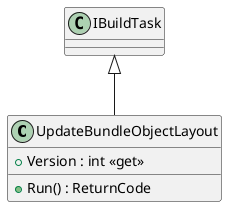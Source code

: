 @startuml
class UpdateBundleObjectLayout {
    + Version : int <<get>>
    + Run() : ReturnCode
}
IBuildTask <|-- UpdateBundleObjectLayout
@enduml
